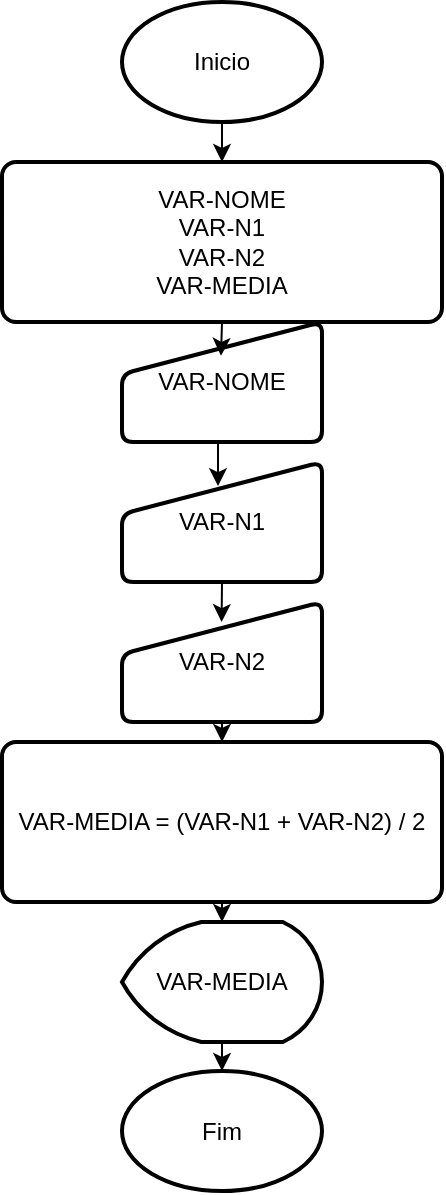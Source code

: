 <mxfile version="26.1.0">
  <diagram name="Página-1" id="F0OEVziHQ8xmYYe5fqtu">
    <mxGraphModel dx="500" dy="265" grid="1" gridSize="10" guides="1" tooltips="1" connect="1" arrows="1" fold="1" page="1" pageScale="1" pageWidth="827" pageHeight="1169" math="0" shadow="0">
      <root>
        <mxCell id="0" />
        <mxCell id="1" parent="0" />
        <mxCell id="8iqV3rPcahgQUhpmWIuW-30" style="edgeStyle=orthogonalEdgeStyle;rounded=0;orthogonalLoop=1;jettySize=auto;html=1;exitX=0.5;exitY=1;exitDx=0;exitDy=0;exitPerimeter=0;entryX=0.5;entryY=0;entryDx=0;entryDy=0;" edge="1" parent="1" source="8iqV3rPcahgQUhpmWIuW-1" target="8iqV3rPcahgQUhpmWIuW-3">
          <mxGeometry relative="1" as="geometry" />
        </mxCell>
        <mxCell id="8iqV3rPcahgQUhpmWIuW-1" value="Inicio" style="strokeWidth=2;html=1;shape=mxgraph.flowchart.start_1;whiteSpace=wrap;" vertex="1" parent="1">
          <mxGeometry x="364" y="20" width="100" height="60" as="geometry" />
        </mxCell>
        <mxCell id="8iqV3rPcahgQUhpmWIuW-2" value="Fim" style="strokeWidth=2;html=1;shape=mxgraph.flowchart.start_1;whiteSpace=wrap;" vertex="1" parent="1">
          <mxGeometry x="364" y="554.5" width="100" height="60" as="geometry" />
        </mxCell>
        <mxCell id="8iqV3rPcahgQUhpmWIuW-3" value="VAR-NOME&lt;div&gt;VAR-N1&lt;/div&gt;&lt;div&gt;VAR-N2&lt;/div&gt;&lt;div&gt;VAR-MEDIA&lt;/div&gt;" style="rounded=1;whiteSpace=wrap;html=1;absoluteArcSize=1;arcSize=14;strokeWidth=2;" vertex="1" parent="1">
          <mxGeometry x="304" y="100" width="220" height="80" as="geometry" />
        </mxCell>
        <mxCell id="8iqV3rPcahgQUhpmWIuW-5" value="VAR-NOME" style="html=1;strokeWidth=2;shape=manualInput;whiteSpace=wrap;rounded=1;size=26;arcSize=11;" vertex="1" parent="1">
          <mxGeometry x="364" y="180" width="100" height="60" as="geometry" />
        </mxCell>
        <mxCell id="8iqV3rPcahgQUhpmWIuW-6" value="VAR-N1" style="html=1;strokeWidth=2;shape=manualInput;whiteSpace=wrap;rounded=1;size=26;arcSize=11;" vertex="1" parent="1">
          <mxGeometry x="364" y="250" width="100" height="60" as="geometry" />
        </mxCell>
        <mxCell id="8iqV3rPcahgQUhpmWIuW-14" style="edgeStyle=orthogonalEdgeStyle;rounded=0;orthogonalLoop=1;jettySize=auto;html=1;exitX=0.5;exitY=1;exitDx=0;exitDy=0;" edge="1" parent="1" source="8iqV3rPcahgQUhpmWIuW-7" target="8iqV3rPcahgQUhpmWIuW-8">
          <mxGeometry relative="1" as="geometry" />
        </mxCell>
        <mxCell id="8iqV3rPcahgQUhpmWIuW-7" value="VAR-N2" style="html=1;strokeWidth=2;shape=manualInput;whiteSpace=wrap;rounded=1;size=26;arcSize=11;" vertex="1" parent="1">
          <mxGeometry x="364" y="320" width="100" height="60" as="geometry" />
        </mxCell>
        <mxCell id="8iqV3rPcahgQUhpmWIuW-8" value="VAR-MEDIA = (VAR-N1 + VAR-N2) / 2" style="rounded=1;whiteSpace=wrap;html=1;absoluteArcSize=1;arcSize=14;strokeWidth=2;" vertex="1" parent="1">
          <mxGeometry x="304" y="390" width="220" height="80" as="geometry" />
        </mxCell>
        <mxCell id="8iqV3rPcahgQUhpmWIuW-9" value="VAR-MEDIA" style="strokeWidth=2;html=1;shape=mxgraph.flowchart.display;whiteSpace=wrap;" vertex="1" parent="1">
          <mxGeometry x="364" y="480" width="100" height="60" as="geometry" />
        </mxCell>
        <mxCell id="8iqV3rPcahgQUhpmWIuW-15" style="edgeStyle=orthogonalEdgeStyle;rounded=0;orthogonalLoop=1;jettySize=auto;html=1;exitX=0.5;exitY=1;exitDx=0;exitDy=0;entryX=0.5;entryY=0;entryDx=0;entryDy=0;entryPerimeter=0;" edge="1" parent="1" source="8iqV3rPcahgQUhpmWIuW-8" target="8iqV3rPcahgQUhpmWIuW-9">
          <mxGeometry relative="1" as="geometry" />
        </mxCell>
        <mxCell id="8iqV3rPcahgQUhpmWIuW-26" style="edgeStyle=orthogonalEdgeStyle;rounded=0;orthogonalLoop=1;jettySize=auto;html=1;exitX=0.5;exitY=1;exitDx=0;exitDy=0;entryX=0.495;entryY=0.282;entryDx=0;entryDy=0;entryPerimeter=0;" edge="1" parent="1" source="8iqV3rPcahgQUhpmWIuW-3" target="8iqV3rPcahgQUhpmWIuW-5">
          <mxGeometry relative="1" as="geometry" />
        </mxCell>
        <mxCell id="8iqV3rPcahgQUhpmWIuW-27" style="edgeStyle=orthogonalEdgeStyle;rounded=0;orthogonalLoop=1;jettySize=auto;html=1;exitX=0.5;exitY=1;exitDx=0;exitDy=0;entryX=0.48;entryY=0.201;entryDx=0;entryDy=0;entryPerimeter=0;" edge="1" parent="1" source="8iqV3rPcahgQUhpmWIuW-5" target="8iqV3rPcahgQUhpmWIuW-6">
          <mxGeometry relative="1" as="geometry" />
        </mxCell>
        <mxCell id="8iqV3rPcahgQUhpmWIuW-28" style="edgeStyle=orthogonalEdgeStyle;rounded=0;orthogonalLoop=1;jettySize=auto;html=1;exitX=0.5;exitY=1;exitDx=0;exitDy=0;entryX=0.498;entryY=0.167;entryDx=0;entryDy=0;entryPerimeter=0;" edge="1" parent="1" source="8iqV3rPcahgQUhpmWIuW-6" target="8iqV3rPcahgQUhpmWIuW-7">
          <mxGeometry relative="1" as="geometry" />
        </mxCell>
        <mxCell id="8iqV3rPcahgQUhpmWIuW-29" style="edgeStyle=orthogonalEdgeStyle;rounded=0;orthogonalLoop=1;jettySize=auto;html=1;exitX=0.5;exitY=1;exitDx=0;exitDy=0;exitPerimeter=0;entryX=0.5;entryY=0;entryDx=0;entryDy=0;entryPerimeter=0;" edge="1" parent="1" source="8iqV3rPcahgQUhpmWIuW-9" target="8iqV3rPcahgQUhpmWIuW-2">
          <mxGeometry relative="1" as="geometry" />
        </mxCell>
      </root>
    </mxGraphModel>
  </diagram>
</mxfile>
